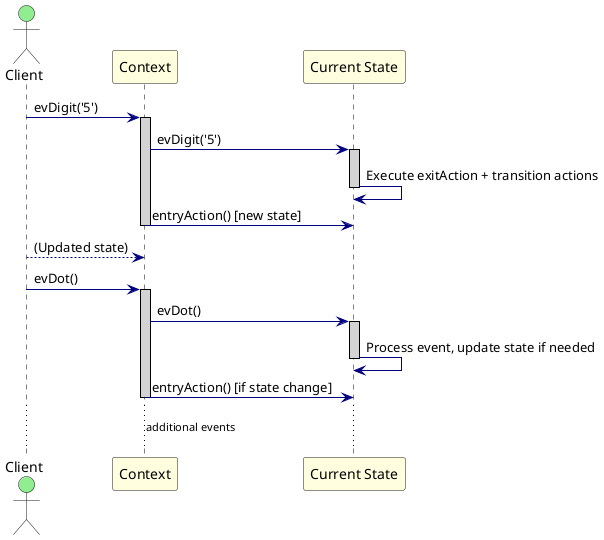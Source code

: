 @startuml StatePattern_SequenceDiagram

skinparam sequence {
    ActorBackgroundColor LightGreen
    ParticipantBackgroundColor LightYellow
    LifeLineBorderColor Black
    LifeLineBackgroundColor LightGray
    ArrowColor Navy
}

actor "Client" as C
participant "Context" as CTX
participant "Current State" as ST

C -> CTX : evDigit('5')
activate CTX
CTX -> ST : evDigit('5')
activate ST
ST -> ST : Execute exitAction + transition actions
deactivate ST
CTX -> ST : entryAction() [new state]
deactivate CTX
C --> CTX : (Updated state)

C -> CTX : evDot()
activate CTX
CTX -> ST : evDot()
activate ST
ST -> ST : Process event, update state if needed
deactivate ST
CTX -> ST : entryAction() [if state change]
deactivate CTX

...additional events...

@enduml
